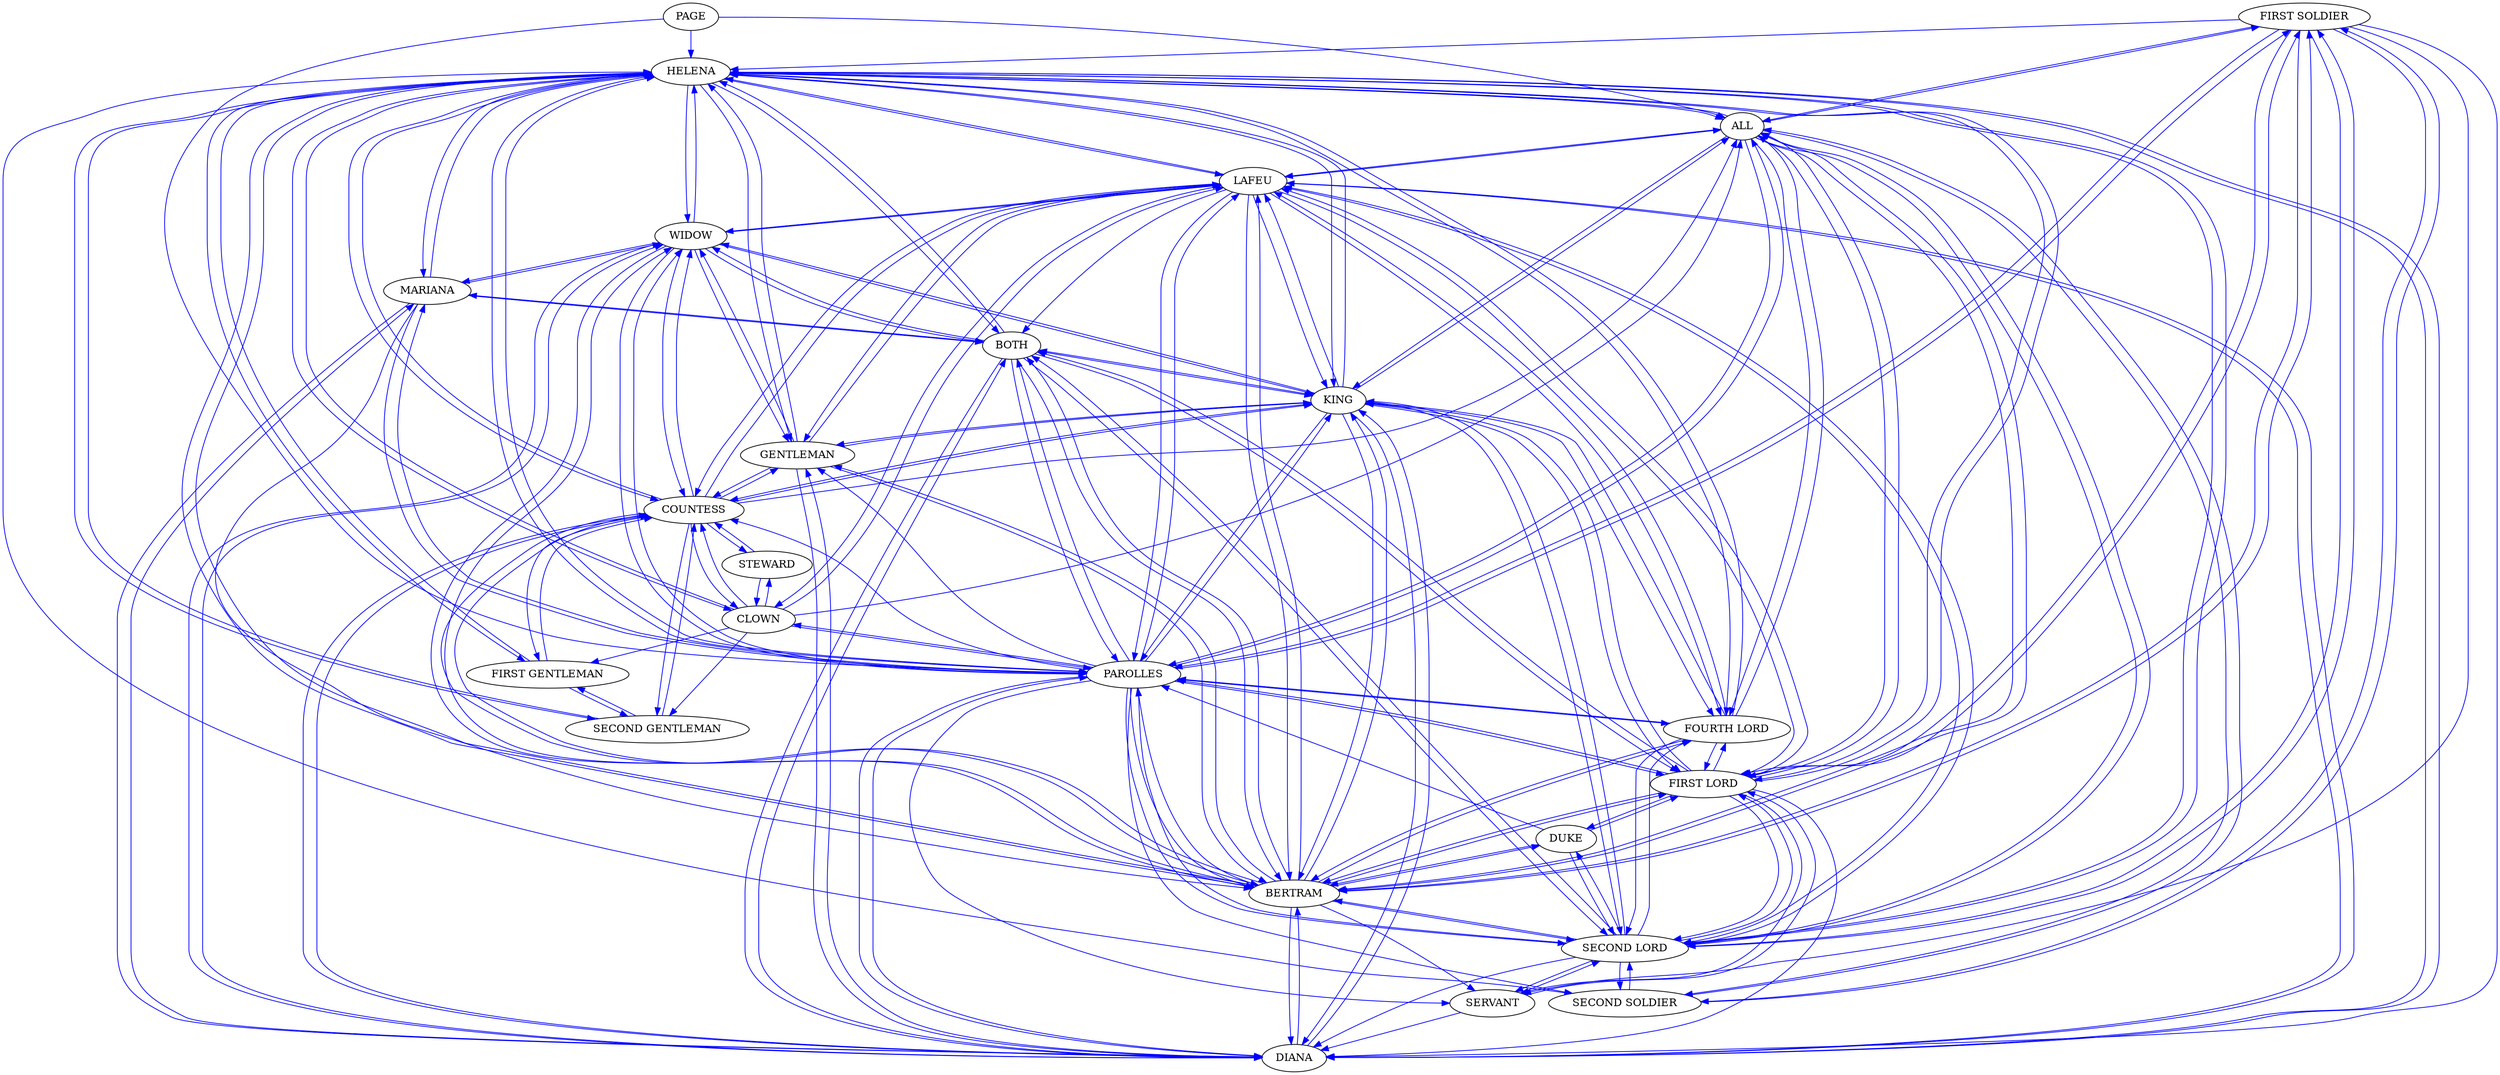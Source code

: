 strict digraph  {
	"FIRST SOLDIER" -> HELENA	 [color=blue,
		weight=15];
	"FIRST SOLDIER" -> ALL	 [color=blue,
		weight=15];
	"FIRST SOLDIER" -> BERTRAM	 [color=blue,
		weight=57];
	"FIRST SOLDIER" -> SERVANT	 [color=blue,
		weight=63];
	"FIRST SOLDIER" -> DIANA	 [color=blue,
		weight=63];
	"FIRST SOLDIER" -> "SECOND LORD"	 [color=blue,
		weight=78];
	"FIRST SOLDIER" -> "FIRST LORD"	 [color=blue,
		weight=63];
	"FIRST SOLDIER" -> "SECOND SOLDIER"	 [color=blue,
		weight=15];
	"FIRST SOLDIER" -> PAROLLES	 [color=blue,
		weight=75];
	HELENA -> ALL	 [color=blue,
		weight=116];
	HELENA -> KING	 [color=blue,
		weight=112];
	HELENA -> BOTH	 [color=blue,
		weight=98];
	HELENA -> CLOWN	 [color=blue,
		weight=11];
	HELENA -> COUNTESS	 [color=blue,
		weight=94];
	HELENA -> "SECOND GENTLEMAN"	 [color=blue,
		weight=41];
	HELENA -> "FOURTH LORD"	 [color=blue,
		weight=32];
	HELENA -> BERTRAM	 [color=blue,
		weight=69];
	HELENA -> GENTLEMAN	 [color=blue,
		weight=39];
	HELENA -> WIDOW	 [color=blue,
		weight=134];
	HELENA -> DIANA	 [color=blue,
		weight=109];
	HELENA -> "SECOND LORD"	 [color=blue,
		weight=100];
	HELENA -> "FIRST LORD"	 [color=blue,
		weight=32];
	HELENA -> "FIRST GENTLEMAN"	 [color=blue,
		weight=41];
	HELENA -> MARIANA	 [color=blue,
		weight=30];
	HELENA -> LAFEU	 [color=blue,
		weight=45];
	HELENA -> PAROLLES	 [color=blue,
		weight=123];
	ALL -> "FIRST SOLDIER"	 [color=blue,
		weight=1];
	ALL -> HELENA	 [color=blue,
		weight=2];
	ALL -> KING	 [color=blue,
		weight=1];
	ALL -> "FOURTH LORD"	 [color=blue,
		weight=1];
	ALL -> BERTRAM	 [color=blue,
		weight=1];
	ALL -> "SECOND LORD"	 [color=blue,
		weight=2];
	ALL -> "FIRST LORD"	 [color=blue,
		weight=1];
	ALL -> LAFEU	 [color=blue,
		weight=1];
	ALL -> "SECOND SOLDIER"	 [color=blue,
		weight=1];
	ALL -> PAROLLES	 [color=blue,
		weight=2];
	KING -> HELENA	 [color=blue,
		weight=147];
	KING -> ALL	 [color=blue,
		weight=77];
	KING -> BOTH	 [color=blue,
		weight=80];
	KING -> COUNTESS	 [color=blue,
		weight=162];
	KING -> "FOURTH LORD"	 [color=blue,
		weight=77];
	KING -> BERTRAM	 [color=blue,
		weight=292];
	KING -> GENTLEMAN	 [color=blue,
		weight=162];
	KING -> WIDOW	 [color=blue,
		weight=44];
	KING -> DIANA	 [color=blue,
		weight=64];
	KING -> "SECOND LORD"	 [color=blue,
		weight=225];
	KING -> "FIRST LORD"	 [color=blue,
		weight=165];
	KING -> LAFEU	 [color=blue,
		weight=303];
	KING -> PAROLLES	 [color=blue,
		weight=200];
	STEWARD -> CLOWN	 [color=blue,
		weight=7];
	STEWARD -> COUNTESS	 [color=blue,
		weight=43];
	BOTH -> HELENA	 [color=blue,
		weight=1];
	BOTH -> KING	 [color=blue,
		weight=1];
	BOTH -> BERTRAM	 [color=blue,
		weight=1];
	BOTH -> WIDOW	 [color=blue,
		weight=1];
	BOTH -> DIANA	 [color=blue,
		weight=1];
	BOTH -> "SECOND LORD"	 [color=blue,
		weight=1];
	BOTH -> "FIRST LORD"	 [color=blue,
		weight=1];
	BOTH -> MARIANA	 [color=blue,
		weight=1];
	BOTH -> PAROLLES	 [color=blue,
		weight=1];
	CLOWN -> HELENA	 [color=blue,
		weight=22];
	CLOWN -> ALL	 [color=blue,
		weight=35];
	CLOWN -> STEWARD	 [color=blue,
		weight=62];
	CLOWN -> COUNTESS	 [color=blue,
		weight=153];
	CLOWN -> "SECOND GENTLEMAN"	 [color=blue,
		weight=22];
	CLOWN -> "FIRST GENTLEMAN"	 [color=blue,
		weight=22];
	CLOWN -> LAFEU	 [color=blue,
		weight=42];
	CLOWN -> PAROLLES	 [color=blue,
		weight=32];
	COUNTESS -> HELENA	 [color=blue,
		weight=142];
	COUNTESS -> ALL	 [color=blue,
		weight=69];
	COUNTESS -> KING	 [color=blue,
		weight=16];
	COUNTESS -> STEWARD	 [color=blue,
		weight=58];
	COUNTESS -> CLOWN	 [color=blue,
		weight=85];
	COUNTESS -> "SECOND GENTLEMAN"	 [color=blue,
		weight=49];
	COUNTESS -> BERTRAM	 [color=blue,
		weight=51];
	COUNTESS -> GENTLEMAN	 [color=blue,
		weight=16];
	COUNTESS -> WIDOW	 [color=blue,
		weight=5];
	COUNTESS -> DIANA	 [color=blue,
		weight=5];
	COUNTESS -> "FIRST GENTLEMAN"	 [color=blue,
		weight=49];
	COUNTESS -> LAFEU	 [color=blue,
		weight=72];
	DUKE -> BERTRAM	 [color=blue,
		weight=6];
	DUKE -> "SECOND LORD"	 [color=blue,
		weight=13];
	DUKE -> "FIRST LORD"	 [color=blue,
		weight=13];
	DUKE -> PAROLLES	 [color=blue,
		weight=6];
	"SECOND GENTLEMAN" -> HELENA	 [color=blue,
		weight=11];
	"SECOND GENTLEMAN" -> COUNTESS	 [color=blue,
		weight=11];
	"SECOND GENTLEMAN" -> "FIRST GENTLEMAN"	 [color=blue,
		weight=11];
	"FOURTH LORD" -> HELENA	 [color=blue,
		weight=1];
	"FOURTH LORD" -> ALL	 [color=blue,
		weight=1];
	"FOURTH LORD" -> KING	 [color=blue,
		weight=1];
	"FOURTH LORD" -> BERTRAM	 [color=blue,
		weight=1];
	"FOURTH LORD" -> "SECOND LORD"	 [color=blue,
		weight=1];
	"FOURTH LORD" -> "FIRST LORD"	 [color=blue,
		weight=1];
	"FOURTH LORD" -> LAFEU	 [color=blue,
		weight=1];
	"FOURTH LORD" -> PAROLLES	 [color=blue,
		weight=1];
	BERTRAM -> "FIRST SOLDIER"	 [color=blue,
		weight=18];
	BERTRAM -> HELENA	 [color=blue,
		weight=70];
	BERTRAM -> ALL	 [color=blue,
		weight=29];
	BERTRAM -> KING	 [color=blue,
		weight=115];
	BERTRAM -> BOTH	 [color=blue,
		weight=9];
	BERTRAM -> COUNTESS	 [color=blue,
		weight=69];
	BERTRAM -> DUKE	 [color=blue,
		weight=8];
	BERTRAM -> "FOURTH LORD"	 [color=blue,
		weight=37];
	BERTRAM -> SERVANT	 [color=blue,
		weight=34];
	BERTRAM -> GENTLEMAN	 [color=blue,
		weight=63];
	BERTRAM -> WIDOW	 [color=blue,
		weight=27];
	BERTRAM -> DIANA	 [color=blue,
		weight=98];
	BERTRAM -> "SECOND LORD"	 [color=blue,
		weight=111];
	BERTRAM -> "FIRST LORD"	 [color=blue,
		weight=117];
	BERTRAM -> LAFEU	 [color=blue,
		weight=111];
	BERTRAM -> PAROLLES	 [color=blue,
		weight=138];
	SERVANT -> DIANA	 [color=blue,
		weight=4];
	SERVANT -> "SECOND LORD"	 [color=blue,
		weight=4];
	SERVANT -> "FIRST LORD"	 [color=blue,
		weight=4];
	GENTLEMAN -> HELENA	 [color=blue,
		weight=10];
	GENTLEMAN -> KING	 [color=blue,
		weight=12];
	GENTLEMAN -> COUNTESS	 [color=blue,
		weight=12];
	GENTLEMAN -> BERTRAM	 [color=blue,
		weight=11];
	GENTLEMAN -> WIDOW	 [color=blue,
		weight=10];
	GENTLEMAN -> DIANA	 [color=blue,
		weight=10];
	GENTLEMAN -> LAFEU	 [color=blue,
		weight=12];
	WIDOW -> HELENA	 [color=blue,
		weight=52];
	WIDOW -> KING	 [color=blue,
		weight=3];
	WIDOW -> BOTH	 [color=blue,
		weight=41];
	WIDOW -> COUNTESS	 [color=blue,
		weight=3];
	WIDOW -> BERTRAM	 [color=blue,
		weight=6];
	WIDOW -> GENTLEMAN	 [color=blue,
		weight=4];
	WIDOW -> DIANA	 [color=blue,
		weight=48];
	WIDOW -> MARIANA	 [color=blue,
		weight=41];
	WIDOW -> LAFEU	 [color=blue,
		weight=3];
	WIDOW -> PAROLLES	 [color=blue,
		weight=3];
	DIANA -> HELENA	 [color=blue,
		weight=22];
	DIANA -> KING	 [color=blue,
		weight=60];
	DIANA -> BOTH	 [color=blue,
		weight=21];
	DIANA -> COUNTESS	 [color=blue,
		weight=60];
	DIANA -> BERTRAM	 [color=blue,
		weight=110];
	DIANA -> GENTLEMAN	 [color=blue,
		weight=60];
	DIANA -> WIDOW	 [color=blue,
		weight=75];
	DIANA -> MARIANA	 [color=blue,
		weight=21];
	DIANA -> LAFEU	 [color=blue,
		weight=60];
	DIANA -> PAROLLES	 [color=blue,
		weight=34];
	"SECOND LORD" -> "FIRST SOLDIER"	 [color=blue,
		weight=45];
	"SECOND LORD" -> HELENA	 [color=blue,
		weight=37];
	"SECOND LORD" -> ALL	 [color=blue,
		weight=37];
	"SECOND LORD" -> KING	 [color=blue,
		weight=10];
	"SECOND LORD" -> BOTH	 [color=blue,
		weight=4];
	"SECOND LORD" -> DUKE	 [color=blue,
		weight=8];
	"SECOND LORD" -> "FOURTH LORD"	 [color=blue,
		weight=1];
	"SECOND LORD" -> BERTRAM	 [color=blue,
		weight=66];
	"SECOND LORD" -> SERVANT	 [color=blue,
		weight=58];
	"SECOND LORD" -> DIANA	 [color=blue,
		weight=58];
	"SECOND LORD" -> "FIRST LORD"	 [color=blue,
		weight=111];
	"SECOND LORD" -> LAFEU	 [color=blue,
		weight=3];
	"SECOND LORD" -> "SECOND SOLDIER"	 [color=blue,
		weight=36];
	"SECOND LORD" -> PAROLLES	 [color=blue,
		weight=31];
	"FIRST LORD" -> "FIRST SOLDIER"	 [color=blue,
		weight=23];
	"FIRST LORD" -> HELENA	 [color=blue,
		weight=1];
	"FIRST LORD" -> ALL	 [color=blue,
		weight=1];
	"FIRST LORD" -> KING	 [color=blue,
		weight=14];
	"FIRST LORD" -> BOTH	 [color=blue,
		weight=7];
	"FIRST LORD" -> DUKE	 [color=blue,
		weight=6];
	"FIRST LORD" -> "FOURTH LORD"	 [color=blue,
		weight=1];
	"FIRST LORD" -> BERTRAM	 [color=blue,
		weight=64];
	"FIRST LORD" -> SERVANT	 [color=blue,
		weight=64];
	"FIRST LORD" -> DIANA	 [color=blue,
		weight=64];
	"FIRST LORD" -> "SECOND LORD"	 [color=blue,
		weight=112];
	"FIRST LORD" -> LAFEU	 [color=blue,
		weight=3];
	"FIRST LORD" -> PAROLLES	 [color=blue,
		weight=38];
	"FIRST GENTLEMAN" -> HELENA	 [color=blue,
		weight=12];
	"FIRST GENTLEMAN" -> COUNTESS	 [color=blue,
		weight=12];
	"FIRST GENTLEMAN" -> "SECOND GENTLEMAN"	 [color=blue,
		weight=12];
	MARIANA -> HELENA	 [color=blue,
		weight=3];
	MARIANA -> BOTH	 [color=blue,
		weight=20];
	MARIANA -> BERTRAM	 [color=blue,
		weight=2];
	MARIANA -> WIDOW	 [color=blue,
		weight=20];
	MARIANA -> DIANA	 [color=blue,
		weight=20];
	MARIANA -> PAROLLES	 [color=blue,
		weight=2];
	PAGE -> HELENA	 [color=blue,
		weight=1];
	PAGE -> ALL	 [color=blue,
		weight=1];
	PAGE -> PAROLLES	 [color=blue,
		weight=1];
	LAFEU -> HELENA	 [color=blue,
		weight=104];
	LAFEU -> ALL	 [color=blue,
		weight=66];
	LAFEU -> KING	 [color=blue,
		weight=134];
	LAFEU -> BOTH	 [color=blue,
		weight=32];
	LAFEU -> CLOWN	 [color=blue,
		weight=46];
	LAFEU -> COUNTESS	 [color=blue,
		weight=102];
	LAFEU -> "FOURTH LORD"	 [color=blue,
		weight=92];
	LAFEU -> BERTRAM	 [color=blue,
		weight=167];
	LAFEU -> GENTLEMAN	 [color=blue,
		weight=33];
	LAFEU -> WIDOW	 [color=blue,
		weight=6];
	LAFEU -> DIANA	 [color=blue,
		weight=10];
	LAFEU -> "SECOND LORD"	 [color=blue,
		weight=124];
	LAFEU -> "FIRST LORD"	 [color=blue,
		weight=92];
	LAFEU -> PAROLLES	 [color=blue,
		weight=137];
	"SECOND SOLDIER" -> "FIRST SOLDIER"	 [color=blue,
		weight=2];
	"SECOND SOLDIER" -> HELENA	 [color=blue,
		weight=2];
	"SECOND SOLDIER" -> ALL	 [color=blue,
		weight=2];
	"SECOND SOLDIER" -> "SECOND LORD"	 [color=blue,
		weight=2];
	PAROLLES -> "FIRST SOLDIER"	 [color=blue,
		weight=127];
	PAROLLES -> HELENA	 [color=blue,
		weight=171];
	PAROLLES -> ALL	 [color=blue,
		weight=120];
	PAROLLES -> KING	 [color=blue,
		weight=82];
	PAROLLES -> BOTH	 [color=blue,
		weight=22];
	PAROLLES -> CLOWN	 [color=blue,
		weight=32];
	PAROLLES -> COUNTESS	 [color=blue,
		weight=17];
	PAROLLES -> "FOURTH LORD"	 [color=blue,
		weight=60];
	PAROLLES -> BERTRAM	 [color=blue,
		weight=210];
	PAROLLES -> SERVANT	 [color=blue,
		weight=98];
	PAROLLES -> GENTLEMAN	 [color=blue,
		weight=17];
	PAROLLES -> WIDOW	 [color=blue,
		weight=18];
	PAROLLES -> DIANA	 [color=blue,
		weight=116];
	PAROLLES -> "SECOND LORD"	 [color=blue,
		weight=235];
	PAROLLES -> "FIRST LORD"	 [color=blue,
		weight=185];
	PAROLLES -> MARIANA	 [color=blue,
		weight=1];
	PAROLLES -> LAFEU	 [color=blue,
		weight=72];
	PAROLLES -> "SECOND SOLDIER"	 [color=blue,
		weight=40];
}
